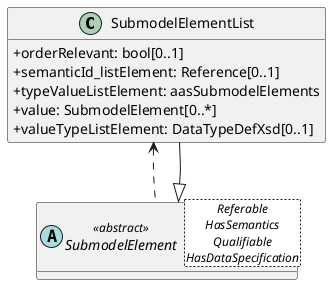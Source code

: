@startuml
skinparam classAttributeIconSize 0
hide methods

class SubmodelElementList {
  +orderRelevant: bool[0..1] 
  +semanticId_listElement: Reference[0..1] 
  +typeValueListElement: aasSubmodelElements 
  +value: SubmodelElement[0..*] 
  +valueTypeListElement: DataTypeDefXsd[0..1] 
}
abstract class SubmodelElement<Referable\nHasSemantics\nQualifiable\nHasDataSpecification> <<abstract>> {
}
SubmodelElementList <.. SubmodelElement
SubmodelElement <|-- SubmodelElementList
@enduml